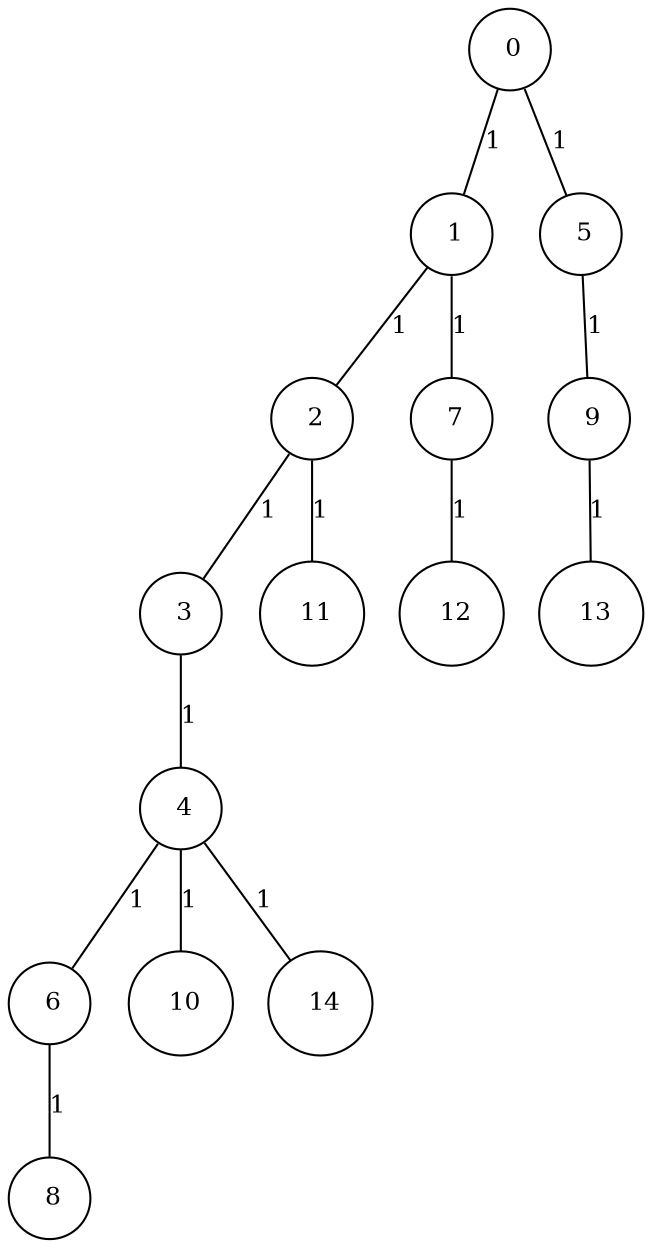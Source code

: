 graph G {
size="8.5,11;"
ratio = "expand;"
fixedsize="true;"
overlap="scale;"
node[shape=circle,width=.12,hight=.12,fontsize=12]
edge[fontsize=12]

0[label=" 0" color=black, pos="0.72990682,2.7654654!"];
1[label=" 1" color=black, pos="0.33468631,0.27996359!"];
2[label=" 2" color=black, pos="0.1067551,1.965424!"];
3[label=" 3" color=black, pos="2.7791255,2.0776393!"];
4[label=" 4" color=black, pos="2.4821302,0.5238835!"];
5[label=" 5" color=black, pos="1.17409,1.5100167!"];
6[label=" 6" color=black, pos="1.1163436,2.0186576!"];
7[label=" 7" color=black, pos="1.7247504,1.1514844!"];
8[label=" 8" color=black, pos="0.9387937,0.60164697!"];
9[label=" 9" color=black, pos="0.70574428,0.71670578!"];
10[label=" 10" color=black, pos="1.7777187,1.4679652!"];
11[label=" 11" color=black, pos="0.39215478,1.8489251!"];
12[label=" 12" color=black, pos="1.2600948,2.2585!"];
13[label=" 13" color=black, pos="1.5380788,1.662356!"];
14[label=" 14" color=black, pos="0.67568652,1.2026822!"];
0--1[label="1"]
0--5[label="1"]
1--2[label="1"]
1--7[label="1"]
2--3[label="1"]
2--11[label="1"]
3--4[label="1"]
4--6[label="1"]
4--10[label="1"]
4--14[label="1"]
5--9[label="1"]
6--8[label="1"]
7--12[label="1"]
9--13[label="1"]

}
